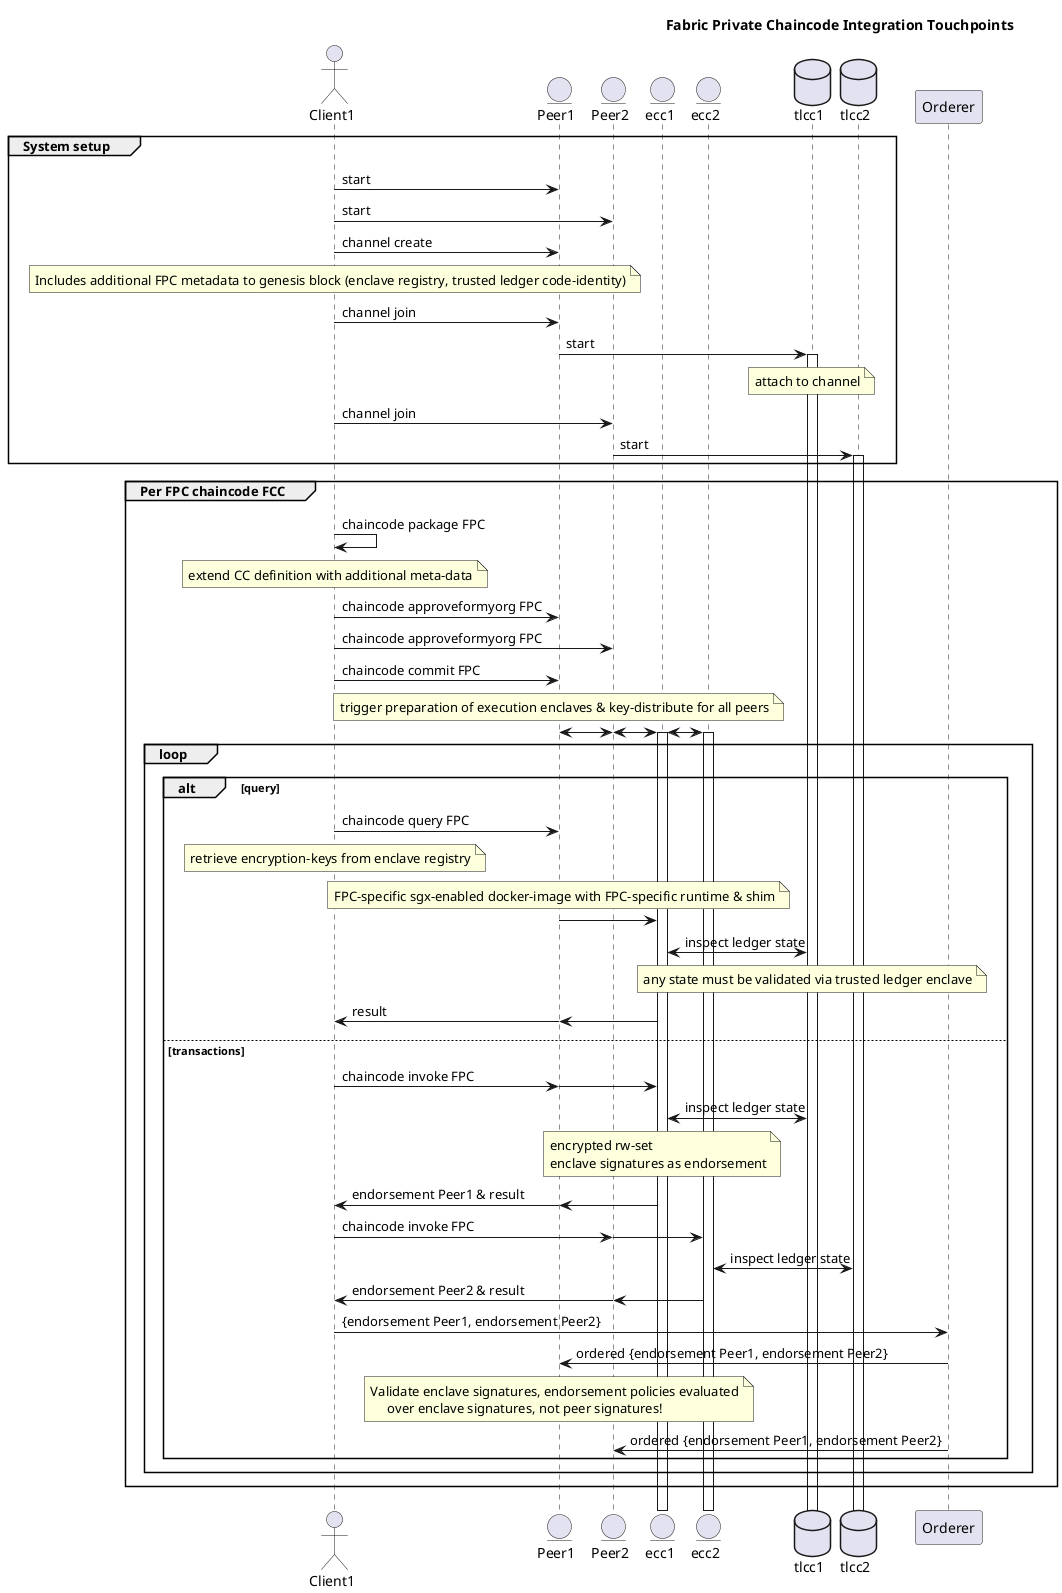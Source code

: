 /'
    Copyright Intel Corp. All Rights Reserved.
    Copyright IBM Corp. All Rights Reserved.

    SPDX-License-Identifier: Apache-2.0
'/

@startuml

'- force wrapping of longer text
'skinparam wrapWidth 400

!pragma teoz true


title Fabric Private Chaincode Integration Touchpoints

actor	Client1
entity	Peer1
entity	Peer2
entity ecc1
entity ecc2
database tlcc1
database tlcc2
'entity	Orderer
'database Ledger

group System setup

   Client1 -> Peer1 : start
   Client1 -> Peer2 : start

   Client1 -> Peer1 : channel create
   note over Client1
      Includes additional FPC metadata to genesis block (enclave registry, trusted ledger code-identity)
   end note

   Client1 -> Peer1 : channel join
   Peer1 -> tlcc1 : start
   activate tlcc1
   note over tlcc1
     attach to channel
   end note

   Client1 -> Peer2 : channel join
   Peer2 -> tlcc2 : start
   activate tlcc2
   /'
    ' note over tlcc2
    '   attach to channel
    ' end note
    '/

end


group Per FPC chaincode FCC

   Client1 -> Client1: chaincode package FPC
   note over Client1
     extend CC definition with additional meta-data
   end note

   Client1 -> Peer1 : chaincode approveformyorg FPC
   Client1 -> Peer2 : chaincode approveformyorg FPC

   Client1 -> Peer1 : chaincode commit FPC
   note over Peer1
     trigger preparation of execution enclaves & key-distribute for all peers
   end note
   Peer1 <-> Peer2
   & Peer2 <-> ecc1 
   & ecc1 <-> ecc2
   activate ecc1
   activate ecc2

   loop
     alt query
        Client1 -> Peer1 : chaincode query FPC
          note over Client1
            retrieve encryption-keys from enclave registry
          end note
          note over Peer1
            FPC-specific sgx-enabled docker-image with FPC-specific runtime & shim
          end note
        Peer1 -> ecc1
        ecc1 <-> tlcc1: inspect ledger state
          note over tlcc1
            any state must be validated via trusted ledger enclave
          end note
        Peer1 <- ecc1
        & Client1 <- Peer1 : result

     else transactions
        Client1 -> Peer1 : chaincode invoke FPC
        & Peer1 -> ecc1
        ecc1 <-> tlcc1: inspect ledger state
        note over ecc1
  	  encrypted rw-set
  	  enclave signatures as endorsement
        end note
        Peer1 <- ecc1
        & Client1 <- Peer1 : endorsement Peer1 & result

        Client1 -> Peer2 : chaincode invoke FPC
        & Peer2 -> ecc2
        ecc2 <-> tlcc2: inspect ledger state
        Peer2 <- ecc2
        & Client1 <- Peer2 : endorsement Peer2 & result
        Client1 -> Orderer : {endorsement Peer1, endorsement Peer2}
        Peer1 <- Orderer : ordered {endorsement Peer1, endorsement Peer2}
        note over Peer1
  	  Validate enclave signatures, endorsement policies evaluated
          over enclave signatures, not peer signatures!
        end note
        Peer2 <- Orderer : ordered {endorsement Peer1, endorsement Peer2}
     end
   end

end

@enduml
